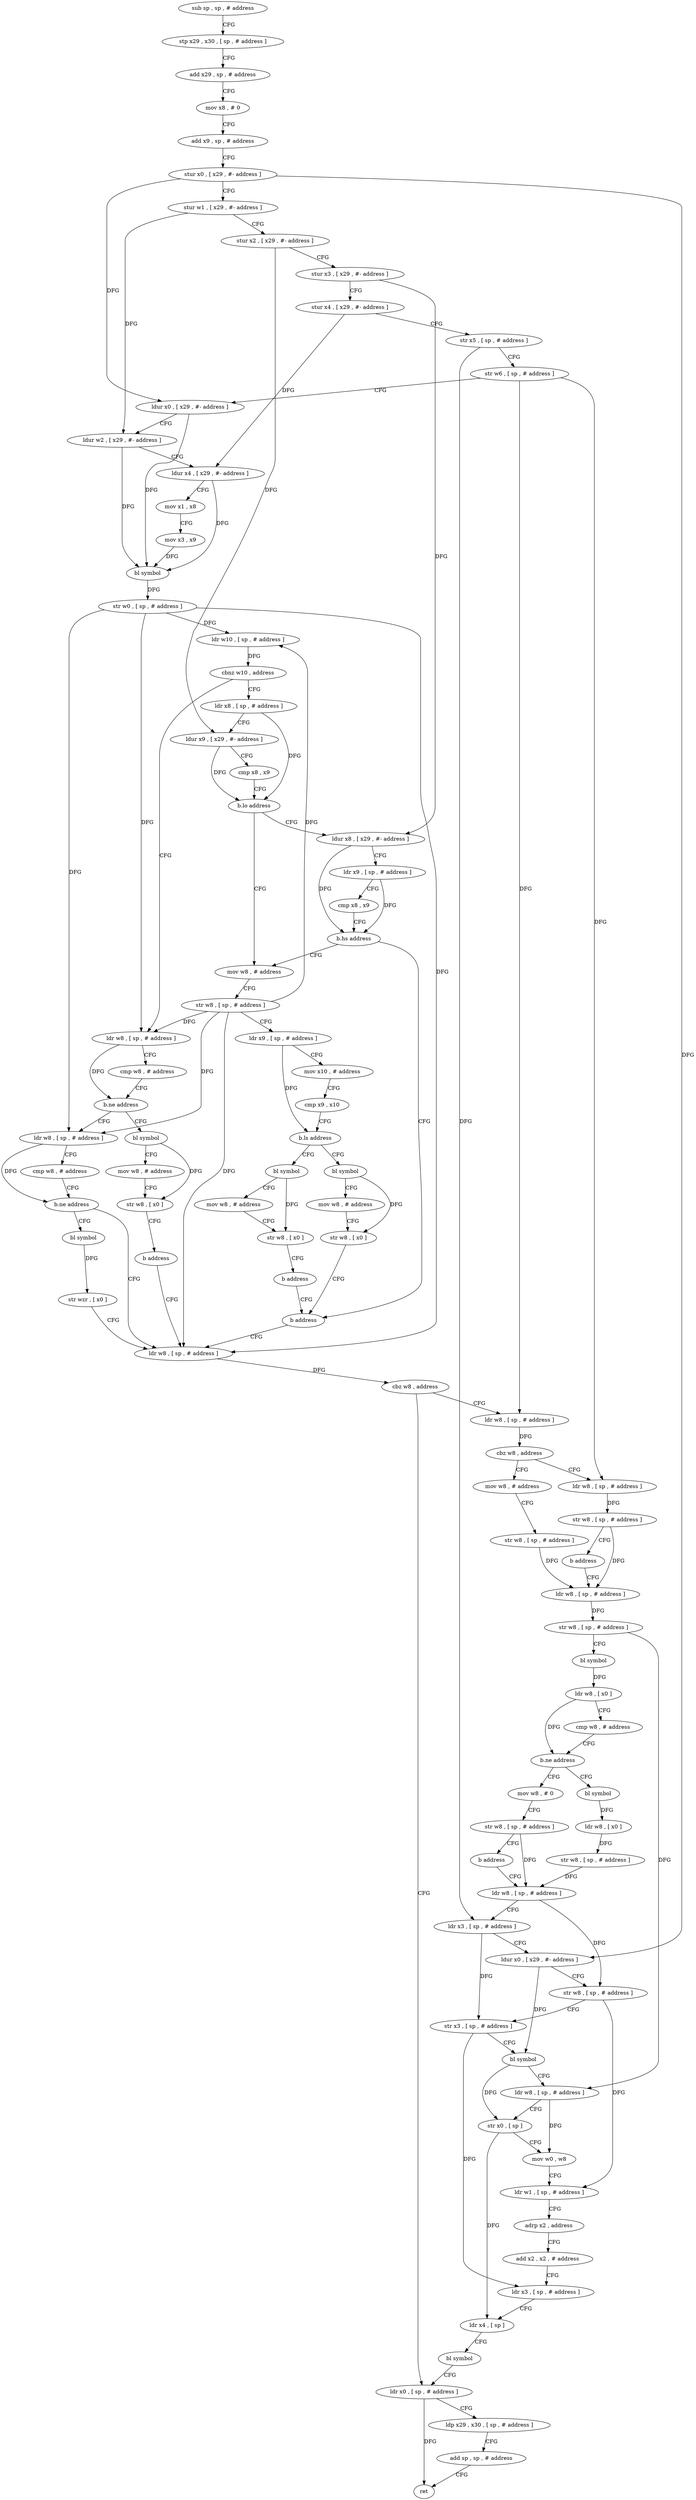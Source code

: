 digraph "func" {
"4410776" [label = "sub sp , sp , # address" ]
"4410780" [label = "stp x29 , x30 , [ sp , # address ]" ]
"4410784" [label = "add x29 , sp , # address" ]
"4410788" [label = "mov x8 , # 0" ]
"4410792" [label = "add x9 , sp , # address" ]
"4410796" [label = "stur x0 , [ x29 , #- address ]" ]
"4410800" [label = "stur w1 , [ x29 , #- address ]" ]
"4410804" [label = "stur x2 , [ x29 , #- address ]" ]
"4410808" [label = "stur x3 , [ x29 , #- address ]" ]
"4410812" [label = "stur x4 , [ x29 , #- address ]" ]
"4410816" [label = "str x5 , [ sp , # address ]" ]
"4410820" [label = "str w6 , [ sp , # address ]" ]
"4410824" [label = "ldur x0 , [ x29 , #- address ]" ]
"4410828" [label = "ldur w2 , [ x29 , #- address ]" ]
"4410832" [label = "ldur x4 , [ x29 , #- address ]" ]
"4410836" [label = "mov x1 , x8" ]
"4410840" [label = "mov x3 , x9" ]
"4410844" [label = "bl symbol" ]
"4410848" [label = "str w0 , [ sp , # address ]" ]
"4410852" [label = "ldr w10 , [ sp , # address ]" ]
"4410856" [label = "cbnz w10 , address" ]
"4410948" [label = "ldr w8 , [ sp , # address ]" ]
"4410860" [label = "ldr x8 , [ sp , # address ]" ]
"4410952" [label = "cmp w8 , # address" ]
"4410956" [label = "b.ne address" ]
"4410976" [label = "ldr w8 , [ sp , # address ]" ]
"4410960" [label = "bl symbol" ]
"4410864" [label = "ldur x9 , [ x29 , #- address ]" ]
"4410868" [label = "cmp x8 , x9" ]
"4410872" [label = "b.lo address" ]
"4410892" [label = "mov w8 , # address" ]
"4410876" [label = "ldur x8 , [ x29 , #- address ]" ]
"4410980" [label = "cmp w8 , # address" ]
"4410984" [label = "b.ne address" ]
"4410996" [label = "ldr w8 , [ sp , # address ]" ]
"4410988" [label = "bl symbol" ]
"4410964" [label = "mov w8 , # address" ]
"4410968" [label = "str w8 , [ x0 ]" ]
"4410972" [label = "b address" ]
"4410896" [label = "str w8 , [ sp , # address ]" ]
"4410900" [label = "ldr x9 , [ sp , # address ]" ]
"4410904" [label = "mov x10 , # address" ]
"4410908" [label = "cmp x9 , x10" ]
"4410912" [label = "b.ls address" ]
"4410932" [label = "bl symbol" ]
"4410916" [label = "bl symbol" ]
"4410880" [label = "ldr x9 , [ sp , # address ]" ]
"4410884" [label = "cmp x8 , x9" ]
"4410888" [label = "b.hs address" ]
"4410944" [label = "b address" ]
"4411000" [label = "cbz w8 , address" ]
"4411140" [label = "ldr x0 , [ sp , # address ]" ]
"4411004" [label = "ldr w8 , [ sp , # address ]" ]
"4410992" [label = "str wzr , [ x0 ]" ]
"4410936" [label = "mov w8 , # address" ]
"4410940" [label = "str w8 , [ x0 ]" ]
"4410920" [label = "mov w8 , # address" ]
"4410924" [label = "str w8 , [ x0 ]" ]
"4410928" [label = "b address" ]
"4411144" [label = "ldp x29 , x30 , [ sp , # address ]" ]
"4411148" [label = "add sp , sp , # address" ]
"4411152" [label = "ret" ]
"4411008" [label = "cbz w8 , address" ]
"4411024" [label = "mov w8 , # address" ]
"4411012" [label = "ldr w8 , [ sp , # address ]" ]
"4411028" [label = "str w8 , [ sp , # address ]" ]
"4411032" [label = "ldr w8 , [ sp , # address ]" ]
"4411016" [label = "str w8 , [ sp , # address ]" ]
"4411020" [label = "b address" ]
"4411068" [label = "bl symbol" ]
"4411072" [label = "ldr w8 , [ x0 ]" ]
"4411076" [label = "str w8 , [ sp , # address ]" ]
"4411080" [label = "ldr w8 , [ sp , # address ]" ]
"4411056" [label = "mov w8 , # 0" ]
"4411060" [label = "str w8 , [ sp , # address ]" ]
"4411064" [label = "b address" ]
"4411036" [label = "str w8 , [ sp , # address ]" ]
"4411040" [label = "bl symbol" ]
"4411044" [label = "ldr w8 , [ x0 ]" ]
"4411048" [label = "cmp w8 , # address" ]
"4411052" [label = "b.ne address" ]
"4411084" [label = "ldr x3 , [ sp , # address ]" ]
"4411088" [label = "ldur x0 , [ x29 , #- address ]" ]
"4411092" [label = "str w8 , [ sp , # address ]" ]
"4411096" [label = "str x3 , [ sp , # address ]" ]
"4411100" [label = "bl symbol" ]
"4411104" [label = "ldr w8 , [ sp , # address ]" ]
"4411108" [label = "str x0 , [ sp ]" ]
"4411112" [label = "mov w0 , w8" ]
"4411116" [label = "ldr w1 , [ sp , # address ]" ]
"4411120" [label = "adrp x2 , address" ]
"4411124" [label = "add x2 , x2 , # address" ]
"4411128" [label = "ldr x3 , [ sp , # address ]" ]
"4411132" [label = "ldr x4 , [ sp ]" ]
"4411136" [label = "bl symbol" ]
"4410776" -> "4410780" [ label = "CFG" ]
"4410780" -> "4410784" [ label = "CFG" ]
"4410784" -> "4410788" [ label = "CFG" ]
"4410788" -> "4410792" [ label = "CFG" ]
"4410792" -> "4410796" [ label = "CFG" ]
"4410796" -> "4410800" [ label = "CFG" ]
"4410796" -> "4410824" [ label = "DFG" ]
"4410796" -> "4411088" [ label = "DFG" ]
"4410800" -> "4410804" [ label = "CFG" ]
"4410800" -> "4410828" [ label = "DFG" ]
"4410804" -> "4410808" [ label = "CFG" ]
"4410804" -> "4410864" [ label = "DFG" ]
"4410808" -> "4410812" [ label = "CFG" ]
"4410808" -> "4410876" [ label = "DFG" ]
"4410812" -> "4410816" [ label = "CFG" ]
"4410812" -> "4410832" [ label = "DFG" ]
"4410816" -> "4410820" [ label = "CFG" ]
"4410816" -> "4411084" [ label = "DFG" ]
"4410820" -> "4410824" [ label = "CFG" ]
"4410820" -> "4411004" [ label = "DFG" ]
"4410820" -> "4411012" [ label = "DFG" ]
"4410824" -> "4410828" [ label = "CFG" ]
"4410824" -> "4410844" [ label = "DFG" ]
"4410828" -> "4410832" [ label = "CFG" ]
"4410828" -> "4410844" [ label = "DFG" ]
"4410832" -> "4410836" [ label = "CFG" ]
"4410832" -> "4410844" [ label = "DFG" ]
"4410836" -> "4410840" [ label = "CFG" ]
"4410840" -> "4410844" [ label = "DFG" ]
"4410844" -> "4410848" [ label = "DFG" ]
"4410848" -> "4410852" [ label = "DFG" ]
"4410848" -> "4410948" [ label = "DFG" ]
"4410848" -> "4410976" [ label = "DFG" ]
"4410848" -> "4410996" [ label = "DFG" ]
"4410852" -> "4410856" [ label = "DFG" ]
"4410856" -> "4410948" [ label = "CFG" ]
"4410856" -> "4410860" [ label = "CFG" ]
"4410948" -> "4410952" [ label = "CFG" ]
"4410948" -> "4410956" [ label = "DFG" ]
"4410860" -> "4410864" [ label = "CFG" ]
"4410860" -> "4410872" [ label = "DFG" ]
"4410952" -> "4410956" [ label = "CFG" ]
"4410956" -> "4410976" [ label = "CFG" ]
"4410956" -> "4410960" [ label = "CFG" ]
"4410976" -> "4410980" [ label = "CFG" ]
"4410976" -> "4410984" [ label = "DFG" ]
"4410960" -> "4410964" [ label = "CFG" ]
"4410960" -> "4410968" [ label = "DFG" ]
"4410864" -> "4410868" [ label = "CFG" ]
"4410864" -> "4410872" [ label = "DFG" ]
"4410868" -> "4410872" [ label = "CFG" ]
"4410872" -> "4410892" [ label = "CFG" ]
"4410872" -> "4410876" [ label = "CFG" ]
"4410892" -> "4410896" [ label = "CFG" ]
"4410876" -> "4410880" [ label = "CFG" ]
"4410876" -> "4410888" [ label = "DFG" ]
"4410980" -> "4410984" [ label = "CFG" ]
"4410984" -> "4410996" [ label = "CFG" ]
"4410984" -> "4410988" [ label = "CFG" ]
"4410996" -> "4411000" [ label = "DFG" ]
"4410988" -> "4410992" [ label = "DFG" ]
"4410964" -> "4410968" [ label = "CFG" ]
"4410968" -> "4410972" [ label = "CFG" ]
"4410972" -> "4410996" [ label = "CFG" ]
"4410896" -> "4410900" [ label = "CFG" ]
"4410896" -> "4410852" [ label = "DFG" ]
"4410896" -> "4410948" [ label = "DFG" ]
"4410896" -> "4410976" [ label = "DFG" ]
"4410896" -> "4410996" [ label = "DFG" ]
"4410900" -> "4410904" [ label = "CFG" ]
"4410900" -> "4410912" [ label = "DFG" ]
"4410904" -> "4410908" [ label = "CFG" ]
"4410908" -> "4410912" [ label = "CFG" ]
"4410912" -> "4410932" [ label = "CFG" ]
"4410912" -> "4410916" [ label = "CFG" ]
"4410932" -> "4410936" [ label = "CFG" ]
"4410932" -> "4410940" [ label = "DFG" ]
"4410916" -> "4410920" [ label = "CFG" ]
"4410916" -> "4410924" [ label = "DFG" ]
"4410880" -> "4410884" [ label = "CFG" ]
"4410880" -> "4410888" [ label = "DFG" ]
"4410884" -> "4410888" [ label = "CFG" ]
"4410888" -> "4410944" [ label = "CFG" ]
"4410888" -> "4410892" [ label = "CFG" ]
"4410944" -> "4410996" [ label = "CFG" ]
"4411000" -> "4411140" [ label = "CFG" ]
"4411000" -> "4411004" [ label = "CFG" ]
"4411140" -> "4411144" [ label = "CFG" ]
"4411140" -> "4411152" [ label = "DFG" ]
"4411004" -> "4411008" [ label = "DFG" ]
"4410992" -> "4410996" [ label = "CFG" ]
"4410936" -> "4410940" [ label = "CFG" ]
"4410940" -> "4410944" [ label = "CFG" ]
"4410920" -> "4410924" [ label = "CFG" ]
"4410924" -> "4410928" [ label = "CFG" ]
"4410928" -> "4410944" [ label = "CFG" ]
"4411144" -> "4411148" [ label = "CFG" ]
"4411148" -> "4411152" [ label = "CFG" ]
"4411008" -> "4411024" [ label = "CFG" ]
"4411008" -> "4411012" [ label = "CFG" ]
"4411024" -> "4411028" [ label = "CFG" ]
"4411012" -> "4411016" [ label = "DFG" ]
"4411028" -> "4411032" [ label = "DFG" ]
"4411032" -> "4411036" [ label = "DFG" ]
"4411016" -> "4411020" [ label = "CFG" ]
"4411016" -> "4411032" [ label = "DFG" ]
"4411020" -> "4411032" [ label = "CFG" ]
"4411068" -> "4411072" [ label = "DFG" ]
"4411072" -> "4411076" [ label = "DFG" ]
"4411076" -> "4411080" [ label = "DFG" ]
"4411080" -> "4411084" [ label = "CFG" ]
"4411080" -> "4411092" [ label = "DFG" ]
"4411056" -> "4411060" [ label = "CFG" ]
"4411060" -> "4411064" [ label = "CFG" ]
"4411060" -> "4411080" [ label = "DFG" ]
"4411064" -> "4411080" [ label = "CFG" ]
"4411036" -> "4411040" [ label = "CFG" ]
"4411036" -> "4411104" [ label = "DFG" ]
"4411040" -> "4411044" [ label = "DFG" ]
"4411044" -> "4411048" [ label = "CFG" ]
"4411044" -> "4411052" [ label = "DFG" ]
"4411048" -> "4411052" [ label = "CFG" ]
"4411052" -> "4411068" [ label = "CFG" ]
"4411052" -> "4411056" [ label = "CFG" ]
"4411084" -> "4411088" [ label = "CFG" ]
"4411084" -> "4411096" [ label = "DFG" ]
"4411088" -> "4411092" [ label = "CFG" ]
"4411088" -> "4411100" [ label = "DFG" ]
"4411092" -> "4411096" [ label = "CFG" ]
"4411092" -> "4411116" [ label = "DFG" ]
"4411096" -> "4411100" [ label = "CFG" ]
"4411096" -> "4411128" [ label = "DFG" ]
"4411100" -> "4411104" [ label = "CFG" ]
"4411100" -> "4411108" [ label = "DFG" ]
"4411104" -> "4411108" [ label = "CFG" ]
"4411104" -> "4411112" [ label = "DFG" ]
"4411108" -> "4411112" [ label = "CFG" ]
"4411108" -> "4411132" [ label = "DFG" ]
"4411112" -> "4411116" [ label = "CFG" ]
"4411116" -> "4411120" [ label = "CFG" ]
"4411120" -> "4411124" [ label = "CFG" ]
"4411124" -> "4411128" [ label = "CFG" ]
"4411128" -> "4411132" [ label = "CFG" ]
"4411132" -> "4411136" [ label = "CFG" ]
"4411136" -> "4411140" [ label = "CFG" ]
}

